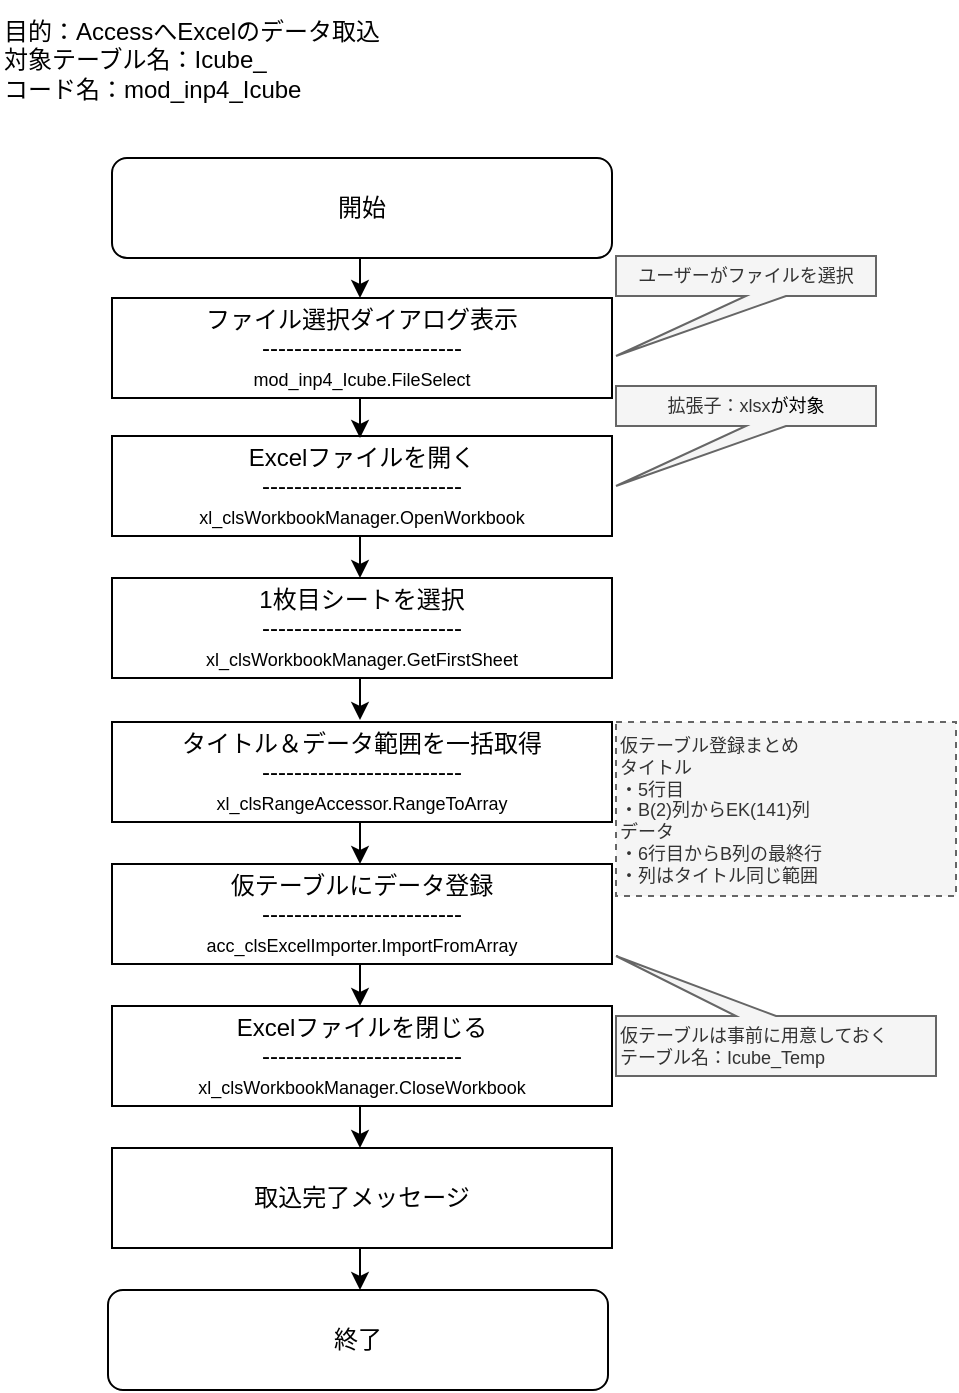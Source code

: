 <mxfile version="26.2.14">
  <diagram name="ページ1" id="IMdF3h5-GWnTx5D7SRtW">
    <mxGraphModel dx="2377" dy="1318" grid="1" gridSize="10" guides="1" tooltips="1" connect="1" arrows="1" fold="1" page="1" pageScale="1" pageWidth="827" pageHeight="1169" math="0" shadow="0">
      <root>
        <mxCell id="0" />
        <mxCell id="1" parent="0" />
        <mxCell id="N88NCLTqVvOpJBLEnSg0-1" value="開始" style="rounded=1;whiteSpace=wrap;html=1;" vertex="1" parent="1">
          <mxGeometry x="61" y="79" width="250" height="50" as="geometry" />
        </mxCell>
        <mxCell id="N88NCLTqVvOpJBLEnSg0-2" value="&lt;div&gt;ファイル選択ダイアログ表示&lt;/div&gt;&lt;div&gt;-------------------------&lt;/div&gt;&lt;div&gt;&lt;font style=&quot;font-size: 9px;&quot;&gt;mod_inp4_Icube.FileSelect&lt;/font&gt;&lt;/div&gt;" style="rounded=0;whiteSpace=wrap;html=1;" vertex="1" parent="1">
          <mxGeometry x="61" y="149" width="250" height="50" as="geometry" />
        </mxCell>
        <mxCell id="N88NCLTqVvOpJBLEnSg0-4" value="&lt;div&gt;Excelファイルを開く&lt;/div&gt;&lt;div&gt;-------------------------&lt;/div&gt;&lt;div&gt;&lt;font style=&quot;font-size: 9px;&quot;&gt;xl_clsWorkbookManager.OpenWorkbook&lt;/font&gt;&lt;/div&gt;" style="rounded=0;whiteSpace=wrap;html=1;" vertex="1" parent="1">
          <mxGeometry x="61" y="218" width="250" height="50" as="geometry" />
        </mxCell>
        <mxCell id="N88NCLTqVvOpJBLEnSg0-5" value="&lt;div&gt;1枚目シートを選択&lt;/div&gt;&lt;div&gt;-------------------------&lt;/div&gt;&lt;div&gt;&lt;font style=&quot;font-size: 9px;&quot;&gt;xl_clsWorkbookManager.GetFirstSheet&lt;/font&gt;&lt;/div&gt;" style="rounded=0;whiteSpace=wrap;html=1;" vertex="1" parent="1">
          <mxGeometry x="61" y="289" width="250" height="50" as="geometry" />
        </mxCell>
        <mxCell id="N88NCLTqVvOpJBLEnSg0-6" value="&lt;div&gt;タイトル＆データ範囲を一括取得&lt;/div&gt;&lt;div&gt;-------------------------&lt;/div&gt;&lt;div&gt;&lt;font style=&quot;font-size: 9px;&quot;&gt;xl_clsRangeAccessor.RangeToArray&lt;/font&gt;&lt;/div&gt;" style="rounded=0;whiteSpace=wrap;html=1;" vertex="1" parent="1">
          <mxGeometry x="61" y="361" width="250" height="50" as="geometry" />
        </mxCell>
        <mxCell id="N88NCLTqVvOpJBLEnSg0-10" value="" style="endArrow=classic;html=1;rounded=0;entryX=0.5;entryY=0;entryDx=0;entryDy=0;exitX=0.5;exitY=1;exitDx=0;exitDy=0;" edge="1" parent="1">
          <mxGeometry width="50" height="50" relative="1" as="geometry">
            <mxPoint x="185" y="199" as="sourcePoint" />
            <mxPoint x="185" y="219" as="targetPoint" />
          </mxGeometry>
        </mxCell>
        <mxCell id="N88NCLTqVvOpJBLEnSg0-16" value="&lt;div&gt;仮テーブルにデータ登録&lt;/div&gt;&lt;div&gt;-------------------------&lt;/div&gt;&lt;div&gt;&lt;font style=&quot;font-size: 9px;&quot;&gt;acc_clsExcelImporter.ImportFromArray&lt;/font&gt;&lt;/div&gt;" style="rounded=0;whiteSpace=wrap;html=1;" vertex="1" parent="1">
          <mxGeometry x="61" y="432" width="250" height="50" as="geometry" />
        </mxCell>
        <mxCell id="N88NCLTqVvOpJBLEnSg0-18" value="&lt;div&gt;Excelファイルを閉じる&lt;/div&gt;&lt;div&gt;-------------------------&lt;/div&gt;&lt;div&gt;&lt;font style=&quot;font-size: 9px;&quot;&gt;xl_clsWorkbookManager.CloseWorkbook&lt;/font&gt;&lt;/div&gt;" style="rounded=0;whiteSpace=wrap;html=1;" vertex="1" parent="1">
          <mxGeometry x="61" y="503" width="250" height="50" as="geometry" />
        </mxCell>
        <mxCell id="N88NCLTqVvOpJBLEnSg0-20" value="取込完了メッセージ" style="rounded=0;whiteSpace=wrap;html=1;" vertex="1" parent="1">
          <mxGeometry x="61" y="574" width="250" height="50" as="geometry" />
        </mxCell>
        <mxCell id="N88NCLTqVvOpJBLEnSg0-24" value="終了" style="rounded=1;whiteSpace=wrap;html=1;" vertex="1" parent="1">
          <mxGeometry x="59" y="645" width="250" height="50" as="geometry" />
        </mxCell>
        <mxCell id="N88NCLTqVvOpJBLEnSg0-29" value="" style="edgeStyle=orthogonalEdgeStyle;rounded=0;orthogonalLoop=1;jettySize=auto;html=1;" edge="1" parent="1">
          <mxGeometry relative="1" as="geometry">
            <mxPoint x="185" y="268" as="sourcePoint" />
            <mxPoint x="185" y="289" as="targetPoint" />
          </mxGeometry>
        </mxCell>
        <mxCell id="N88NCLTqVvOpJBLEnSg0-30" value="" style="edgeStyle=orthogonalEdgeStyle;rounded=0;orthogonalLoop=1;jettySize=auto;html=1;" edge="1" parent="1">
          <mxGeometry relative="1" as="geometry">
            <mxPoint x="185" y="339" as="sourcePoint" />
            <mxPoint x="185" y="360" as="targetPoint" />
          </mxGeometry>
        </mxCell>
        <mxCell id="N88NCLTqVvOpJBLEnSg0-31" value="" style="edgeStyle=orthogonalEdgeStyle;rounded=0;orthogonalLoop=1;jettySize=auto;html=1;" edge="1" parent="1">
          <mxGeometry relative="1" as="geometry">
            <mxPoint x="185" y="411" as="sourcePoint" />
            <mxPoint x="185" y="432" as="targetPoint" />
          </mxGeometry>
        </mxCell>
        <mxCell id="N88NCLTqVvOpJBLEnSg0-32" value="" style="edgeStyle=orthogonalEdgeStyle;rounded=0;orthogonalLoop=1;jettySize=auto;html=1;" edge="1" parent="1">
          <mxGeometry relative="1" as="geometry">
            <mxPoint x="185" y="482" as="sourcePoint" />
            <mxPoint x="185" y="503" as="targetPoint" />
          </mxGeometry>
        </mxCell>
        <mxCell id="N88NCLTqVvOpJBLEnSg0-33" value="" style="edgeStyle=orthogonalEdgeStyle;rounded=0;orthogonalLoop=1;jettySize=auto;html=1;" edge="1" parent="1">
          <mxGeometry relative="1" as="geometry">
            <mxPoint x="185" y="553" as="sourcePoint" />
            <mxPoint x="185" y="574" as="targetPoint" />
          </mxGeometry>
        </mxCell>
        <mxCell id="N88NCLTqVvOpJBLEnSg0-34" value="" style="edgeStyle=orthogonalEdgeStyle;rounded=0;orthogonalLoop=1;jettySize=auto;html=1;" edge="1" parent="1">
          <mxGeometry relative="1" as="geometry">
            <mxPoint x="185" y="624" as="sourcePoint" />
            <mxPoint x="185" y="645" as="targetPoint" />
          </mxGeometry>
        </mxCell>
        <mxCell id="N88NCLTqVvOpJBLEnSg0-35" value="&lt;font&gt;ユーザーがファイルを選択&lt;/font&gt;" style="shape=callout;whiteSpace=wrap;html=1;perimeter=calloutPerimeter;position2=0;fontSize=9;fillColor=#f5f5f5;fontColor=#333333;strokeColor=#666666;" vertex="1" parent="1">
          <mxGeometry x="313" y="128" width="130" height="50" as="geometry" />
        </mxCell>
        <mxCell id="N88NCLTqVvOpJBLEnSg0-36" value="&lt;font&gt;拡張子：xlsx&lt;/font&gt;&lt;span style=&quot;background-color: transparent; color: light-dark(rgb(0, 0, 0), rgb(255, 255, 255));&quot;&gt;が対象&lt;/span&gt;" style="shape=callout;whiteSpace=wrap;html=1;perimeter=calloutPerimeter;position2=0;fillColor=#f5f5f5;strokeColor=#666666;fontColor=#333333;fontSize=9;" vertex="1" parent="1">
          <mxGeometry x="313" y="193" width="130" height="50" as="geometry" />
        </mxCell>
        <mxCell id="N88NCLTqVvOpJBLEnSg0-37" value="&lt;div&gt;仮テーブル登録まとめ&lt;/div&gt;タイトル&lt;div&gt;・5行目&lt;/div&gt;&lt;div&gt;・B(2)列からEK(141)列&lt;/div&gt;&lt;div&gt;データ&lt;/div&gt;&lt;div&gt;・6行目からB列の最終行&lt;/div&gt;&lt;div&gt;・列はタイトル同じ範囲&lt;/div&gt;" style="rounded=0;whiteSpace=wrap;html=1;dashed=1;fillColor=#f5f5f5;strokeColor=#666666;align=left;fontSize=9;fontColor=#333333;verticalAlign=top;" vertex="1" parent="1">
          <mxGeometry x="313" y="361" width="170" height="87" as="geometry" />
        </mxCell>
        <mxCell id="N88NCLTqVvOpJBLEnSg0-38" value="&lt;span&gt;仮テーブルは事前に用意しておく&lt;/span&gt;&lt;div&gt;&lt;span&gt;テーブル名：Icube_Temp&lt;/span&gt;&lt;/div&gt;" style="shape=callout;whiteSpace=wrap;html=1;perimeter=calloutPerimeter;position2=1;fillColor=#f5f5f5;strokeColor=#666666;direction=west;fontColor=#333333;fontSize=9;align=left;" vertex="1" parent="1">
          <mxGeometry x="313" y="478" width="160" height="60" as="geometry" />
        </mxCell>
        <mxCell id="N88NCLTqVvOpJBLEnSg0-42" value="目的：AccessへExcelのデータ取込&lt;div&gt;対象テーブル名：Icube_&lt;/div&gt;&lt;div&gt;コード名：mod_inp4_Icube&lt;/div&gt;" style="text;html=1;align=left;verticalAlign=middle;resizable=0;points=[];autosize=1;strokeColor=none;fillColor=none;" vertex="1" parent="1">
          <mxGeometry x="5" width="210" height="60" as="geometry" />
        </mxCell>
        <mxCell id="N88NCLTqVvOpJBLEnSg0-49" value="" style="endArrow=classic;html=1;rounded=0;entryX=0.5;entryY=0;entryDx=0;entryDy=0;exitX=0.5;exitY=1;exitDx=0;exitDy=0;" edge="1" parent="1">
          <mxGeometry width="50" height="50" relative="1" as="geometry">
            <mxPoint x="185" y="129" as="sourcePoint" />
            <mxPoint x="185" y="149" as="targetPoint" />
          </mxGeometry>
        </mxCell>
      </root>
    </mxGraphModel>
  </diagram>
</mxfile>
